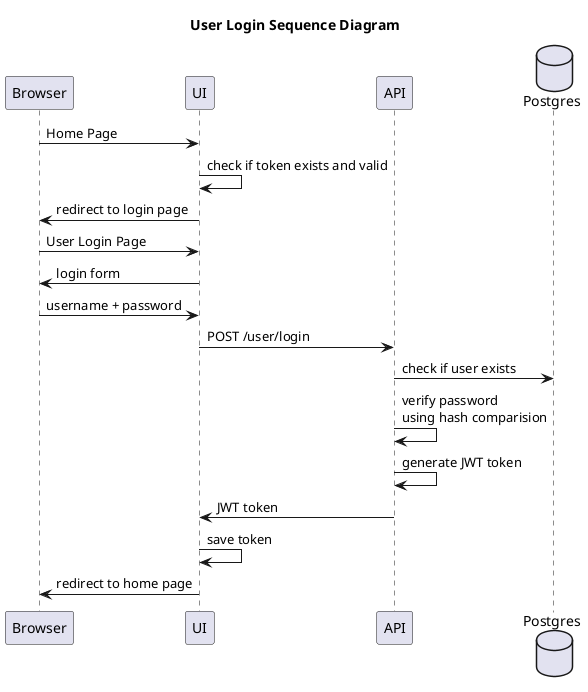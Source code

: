@startuml
title User Login Sequence Diagram
participant Browser as browser
participant UI as ui
participant API as api
database Postgres as db

browser -> ui: Home Page
ui -> ui: check if token exists and valid
ui -> browser: redirect to login page
browser -> ui: User Login Page
ui -> browser: login form
browser -> ui: username + password
ui -> api: POST /user/login
api -> db: check if user exists
api -> api: verify password \nusing hash comparision
api -> api: generate JWT token
api -> ui: JWT token
ui -> ui: save token
ui -> browser: redirect to home page
@enduml
